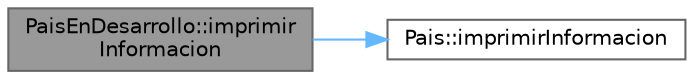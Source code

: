 digraph "PaisEnDesarrollo::imprimirInformacion"
{
 // LATEX_PDF_SIZE
  bgcolor="transparent";
  edge [fontname=Helvetica,fontsize=10,labelfontname=Helvetica,labelfontsize=10];
  node [fontname=Helvetica,fontsize=10,shape=box,height=0.2,width=0.4];
  rankdir="LR";
  Node1 [id="Node000001",label="PaisEnDesarrollo::imprimir\lInformacion",height=0.2,width=0.4,color="gray40", fillcolor="grey60", style="filled", fontcolor="black",tooltip=" "];
  Node1 -> Node2 [id="edge1_Node000001_Node000002",color="steelblue1",style="solid",tooltip=" "];
  Node2 [id="Node000002",label="Pais::imprimirInformacion",height=0.2,width=0.4,color="grey40", fillcolor="white", style="filled",URL="$class_pais.html#a030f5aa1d6e1f90ba8b39737029aa0a0",tooltip=" "];
}
